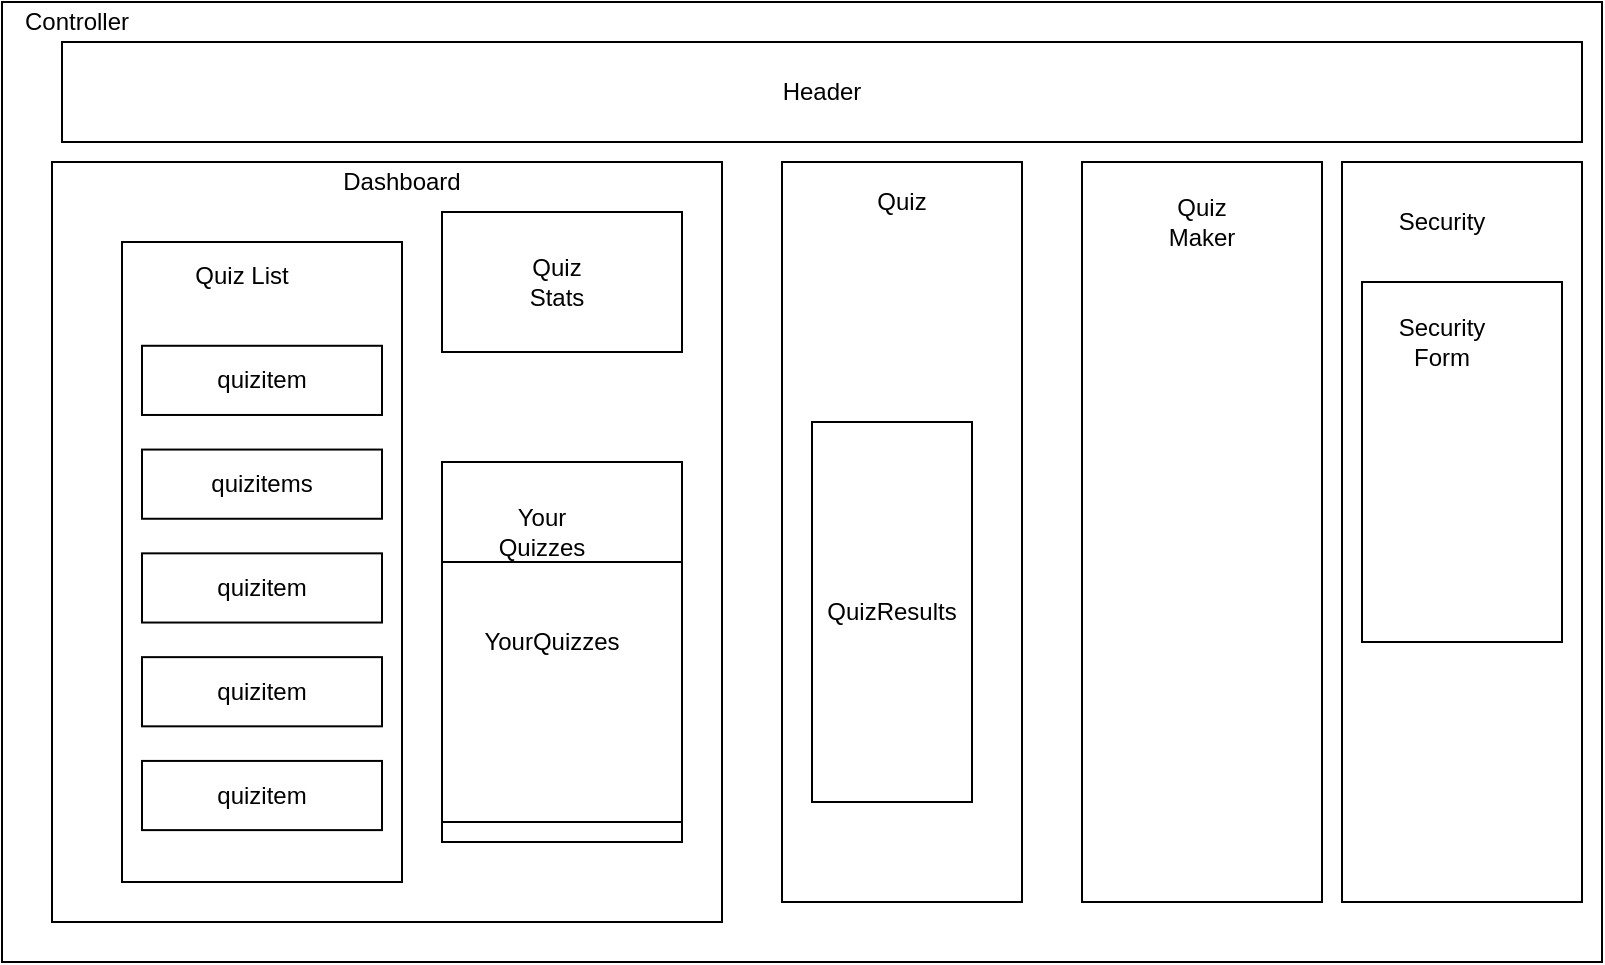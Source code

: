 <mxfile version="14.7.10" type="github">
  <diagram id="U5crEyMKDy2htWtxY-od" name="Page-1">
    <mxGraphModel dx="1102" dy="582" grid="1" gridSize="10" guides="1" tooltips="1" connect="1" arrows="1" fold="1" page="1" pageScale="1" pageWidth="850" pageHeight="1100" math="0" shadow="0">
      <root>
        <mxCell id="0" />
        <mxCell id="1" parent="0" />
        <mxCell id="PUbpo0mT-dT6CF3Mdy4J-1" value="" style="rounded=0;whiteSpace=wrap;html=1;" parent="1" vertex="1">
          <mxGeometry x="140" y="90" width="240" height="450" as="geometry" />
        </mxCell>
        <mxCell id="3uk7x3UCbjoA1QLGwPrC-1" value="" style="rounded=0;whiteSpace=wrap;html=1;" parent="1" vertex="1">
          <mxGeometry x="20" y="80" width="800" height="480" as="geometry" />
        </mxCell>
        <mxCell id="3uk7x3UCbjoA1QLGwPrC-10" value="" style="rounded=0;whiteSpace=wrap;html=1;" parent="1" vertex="1">
          <mxGeometry x="560" y="160" width="120" height="370" as="geometry" />
        </mxCell>
        <mxCell id="3uk7x3UCbjoA1QLGwPrC-12" value="" style="rounded=0;whiteSpace=wrap;html=1;" parent="1" vertex="1">
          <mxGeometry x="410" y="160" width="120" height="370" as="geometry" />
        </mxCell>
        <mxCell id="3uk7x3UCbjoA1QLGwPrC-13" value="Quiz Maker" style="text;html=1;strokeColor=none;fillColor=none;align=center;verticalAlign=middle;whiteSpace=wrap;rounded=0;" parent="1" vertex="1">
          <mxGeometry x="600" y="180" width="40" height="20" as="geometry" />
        </mxCell>
        <mxCell id="3uk7x3UCbjoA1QLGwPrC-15" value="QuizResults" style="rounded=0;whiteSpace=wrap;html=1;" parent="1" vertex="1">
          <mxGeometry x="425" y="290" width="80" height="190" as="geometry" />
        </mxCell>
        <mxCell id="PUbpo0mT-dT6CF3Mdy4J-2" value="Controller" style="text;html=1;strokeColor=none;fillColor=none;align=center;verticalAlign=middle;whiteSpace=wrap;rounded=0;" parent="1" vertex="1">
          <mxGeometry x="35" y="80" width="45" height="20" as="geometry" />
        </mxCell>
        <mxCell id="PUbpo0mT-dT6CF3Mdy4J-3" value="" style="rounded=0;whiteSpace=wrap;html=1;" parent="1" vertex="1">
          <mxGeometry x="45" y="160" width="335" height="380" as="geometry" />
        </mxCell>
        <mxCell id="PUbpo0mT-dT6CF3Mdy4J-5" value="Dashboard" style="text;html=1;strokeColor=none;fillColor=none;align=center;verticalAlign=middle;whiteSpace=wrap;rounded=0;" parent="1" vertex="1">
          <mxGeometry x="200" y="160" width="40" height="20" as="geometry" />
        </mxCell>
        <mxCell id="PUbpo0mT-dT6CF3Mdy4J-6" value="" style="group" parent="1" vertex="1" connectable="0">
          <mxGeometry x="80" y="200" width="140" height="320" as="geometry" />
        </mxCell>
        <mxCell id="3uk7x3UCbjoA1QLGwPrC-2" value="" style="rounded=0;whiteSpace=wrap;html=1;" parent="PUbpo0mT-dT6CF3Mdy4J-6" vertex="1">
          <mxGeometry width="140" height="320" as="geometry" />
        </mxCell>
        <mxCell id="3uk7x3UCbjoA1QLGwPrC-3" value="Quiz List" style="text;html=1;strokeColor=none;fillColor=none;align=center;verticalAlign=middle;whiteSpace=wrap;rounded=0;" parent="PUbpo0mT-dT6CF3Mdy4J-6" vertex="1">
          <mxGeometry x="20" y="8.649" width="80" height="17.297" as="geometry" />
        </mxCell>
        <mxCell id="3uk7x3UCbjoA1QLGwPrC-4" value="quizitem" style="rounded=0;whiteSpace=wrap;html=1;" parent="PUbpo0mT-dT6CF3Mdy4J-6" vertex="1">
          <mxGeometry x="10" y="51.892" width="120" height="34.595" as="geometry" />
        </mxCell>
        <mxCell id="3uk7x3UCbjoA1QLGwPrC-5" value="quizitems" style="rounded=0;whiteSpace=wrap;html=1;" parent="PUbpo0mT-dT6CF3Mdy4J-6" vertex="1">
          <mxGeometry x="10" y="103.784" width="120" height="34.595" as="geometry" />
        </mxCell>
        <mxCell id="3uk7x3UCbjoA1QLGwPrC-6" value="quizitem" style="rounded=0;whiteSpace=wrap;html=1;" parent="PUbpo0mT-dT6CF3Mdy4J-6" vertex="1">
          <mxGeometry x="10" y="155.676" width="120" height="34.595" as="geometry" />
        </mxCell>
        <mxCell id="3uk7x3UCbjoA1QLGwPrC-7" value="quizitem" style="rounded=0;whiteSpace=wrap;html=1;" parent="PUbpo0mT-dT6CF3Mdy4J-6" vertex="1">
          <mxGeometry x="10" y="207.568" width="120" height="34.595" as="geometry" />
        </mxCell>
        <mxCell id="3uk7x3UCbjoA1QLGwPrC-8" value="quizitem" style="rounded=0;whiteSpace=wrap;html=1;" parent="PUbpo0mT-dT6CF3Mdy4J-6" vertex="1">
          <mxGeometry x="10" y="259.459" width="120" height="34.595" as="geometry" />
        </mxCell>
        <mxCell id="PUbpo0mT-dT6CF3Mdy4J-7" value="" style="rounded=0;whiteSpace=wrap;html=1;" parent="1" vertex="1">
          <mxGeometry x="240" y="185" width="120" height="70" as="geometry" />
        </mxCell>
        <mxCell id="PUbpo0mT-dT6CF3Mdy4J-8" value="Quiz Stats" style="text;html=1;strokeColor=none;fillColor=none;align=center;verticalAlign=middle;whiteSpace=wrap;rounded=0;" parent="1" vertex="1">
          <mxGeometry x="275" y="200" width="45" height="40" as="geometry" />
        </mxCell>
        <mxCell id="PUbpo0mT-dT6CF3Mdy4J-9" value="Quiz" style="text;html=1;strokeColor=none;fillColor=none;align=center;verticalAlign=middle;whiteSpace=wrap;rounded=0;" parent="1" vertex="1">
          <mxGeometry x="450" y="170" width="40" height="20" as="geometry" />
        </mxCell>
        <mxCell id="PUbpo0mT-dT6CF3Mdy4J-11" value="" style="rounded=0;whiteSpace=wrap;html=1;" parent="1" vertex="1">
          <mxGeometry x="690" y="160" width="120" height="370" as="geometry" />
        </mxCell>
        <mxCell id="PUbpo0mT-dT6CF3Mdy4J-13" value="Security" style="text;html=1;strokeColor=none;fillColor=none;align=center;verticalAlign=middle;whiteSpace=wrap;rounded=0;" parent="1" vertex="1">
          <mxGeometry x="720" y="180" width="40" height="20" as="geometry" />
        </mxCell>
        <mxCell id="PUbpo0mT-dT6CF3Mdy4J-15" value="" style="rounded=0;whiteSpace=wrap;html=1;" parent="1" vertex="1">
          <mxGeometry x="700" y="220" width="100" height="180" as="geometry" />
        </mxCell>
        <mxCell id="PUbpo0mT-dT6CF3Mdy4J-17" value="Security Form" style="text;html=1;strokeColor=none;fillColor=none;align=center;verticalAlign=middle;whiteSpace=wrap;rounded=0;" parent="1" vertex="1">
          <mxGeometry x="720" y="240" width="40" height="20" as="geometry" />
        </mxCell>
        <mxCell id="PUbpo0mT-dT6CF3Mdy4J-19" value="Header" style="rounded=0;whiteSpace=wrap;html=1;" parent="1" vertex="1">
          <mxGeometry x="50" y="100" width="760" height="50" as="geometry" />
        </mxCell>
        <mxCell id="htfQ2lum7yl-LuEjgXnG-2" value="" style="rounded=0;whiteSpace=wrap;html=1;" vertex="1" parent="1">
          <mxGeometry x="240" y="310" width="120" height="190" as="geometry" />
        </mxCell>
        <mxCell id="DL5qkXbWW3SE2tU9UODd-1" value="" style="rounded=0;whiteSpace=wrap;html=1;" vertex="1" parent="1">
          <mxGeometry x="240" y="360" width="120" height="130" as="geometry" />
        </mxCell>
        <mxCell id="htfQ2lum7yl-LuEjgXnG-3" value="Your Quizzes" style="text;html=1;strokeColor=none;fillColor=none;align=center;verticalAlign=middle;whiteSpace=wrap;rounded=0;" vertex="1" parent="1">
          <mxGeometry x="270" y="335" width="40" height="20" as="geometry" />
        </mxCell>
        <mxCell id="DL5qkXbWW3SE2tU9UODd-2" value="YourQuizzes" style="text;html=1;strokeColor=none;fillColor=none;align=center;verticalAlign=middle;whiteSpace=wrap;rounded=0;" vertex="1" parent="1">
          <mxGeometry x="275" y="390" width="40" height="20" as="geometry" />
        </mxCell>
      </root>
    </mxGraphModel>
  </diagram>
</mxfile>
